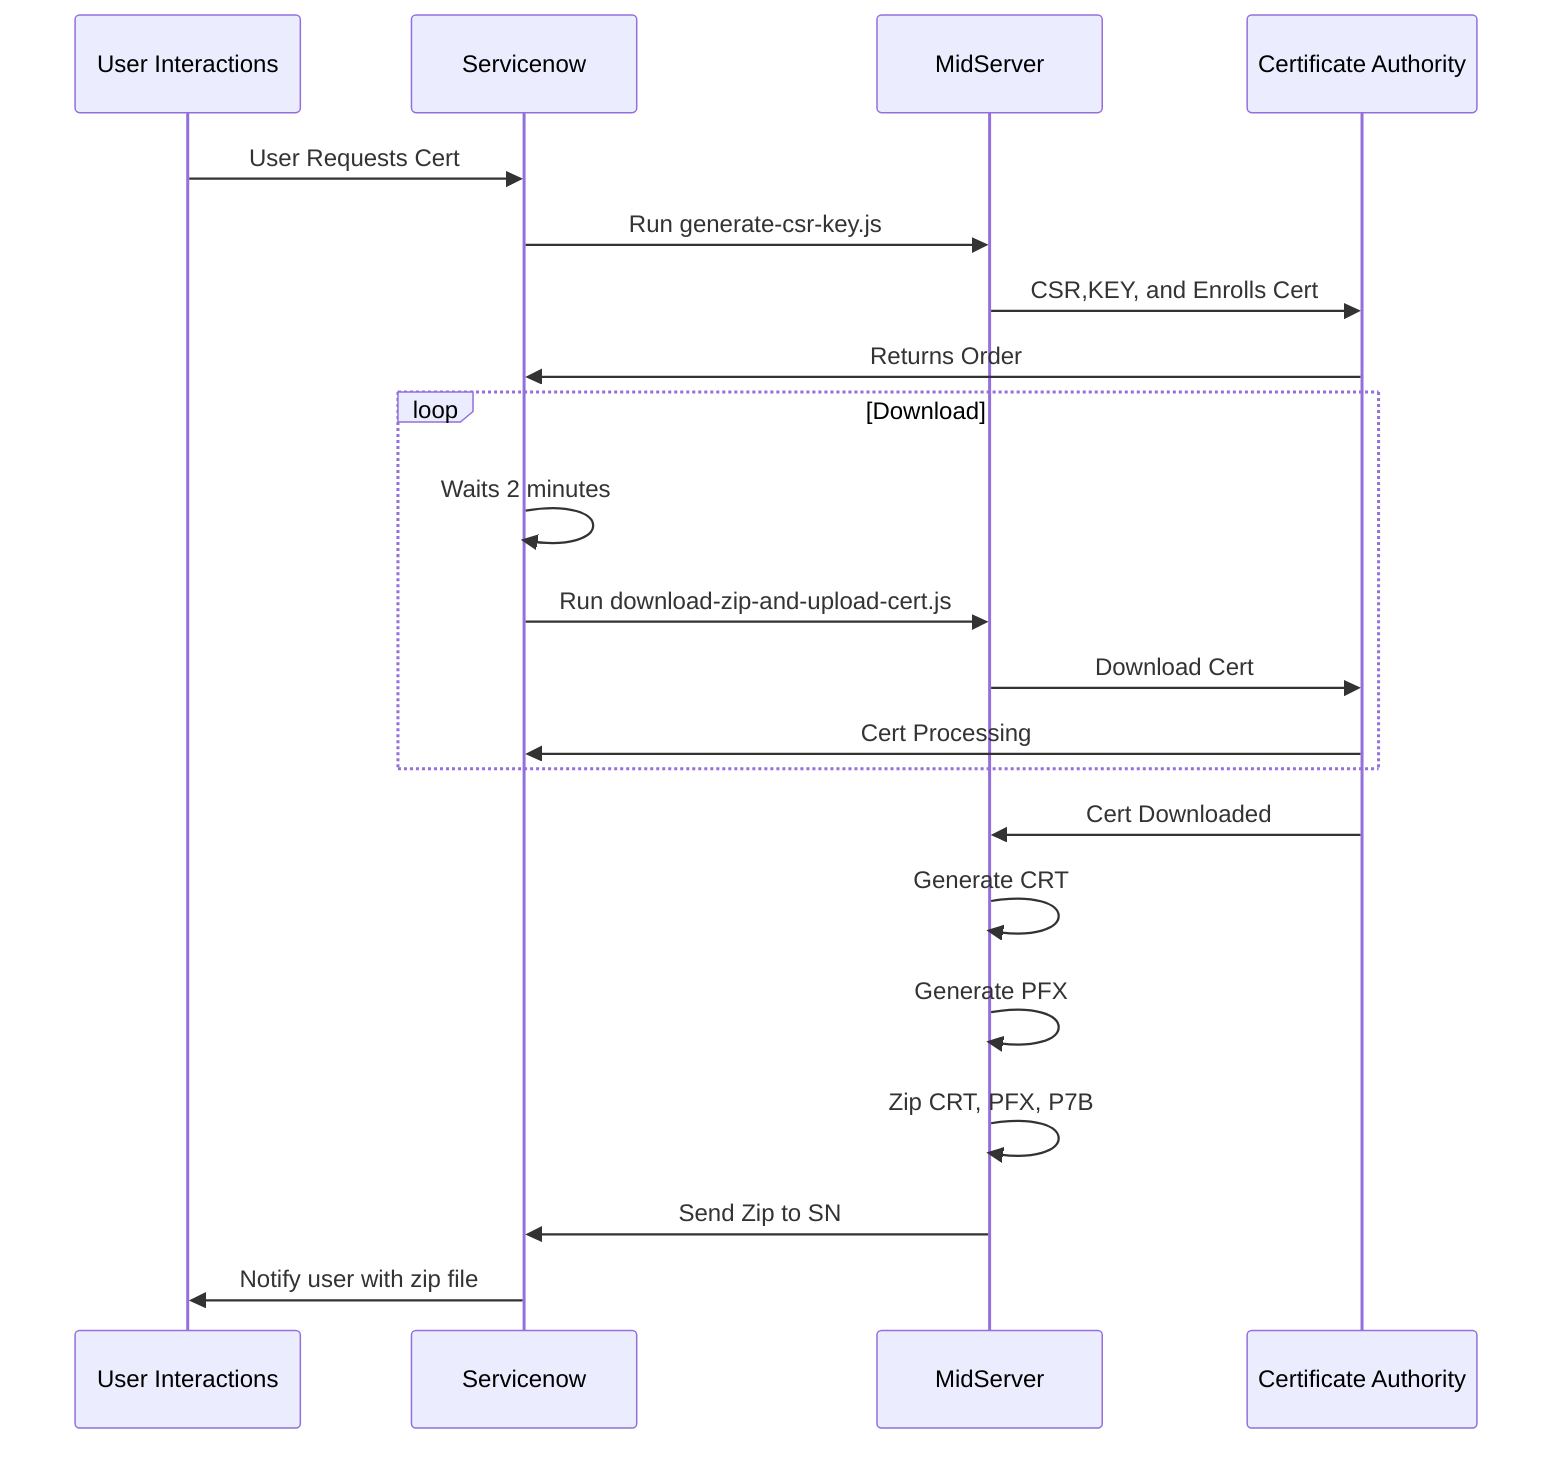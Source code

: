 sequenceDiagram
    participant ui as User Interactions
    participant sn as Servicenow
    participant ms as MidServer
    participant co as Certificate Authority
    ui->>sn: User Requests Cert
    sn->>ms: Run generate-csr-key.js
    ms->>co: CSR,KEY, and Enrolls Cert
    co->>sn: Returns Order #
loop Download
    sn->>sn: Waits 2 minutes
    sn->>ms: Run download-zip-and-upload-cert.js
    ms->>co: Download Cert
    co->>sn: Cert Processing
end
    co->>ms: Cert Downloaded
    ms->>ms: Generate CRT
    ms->>ms: Generate PFX
    ms->>ms: Zip CRT, PFX, P7B
    ms->>sn: Send Zip to SN
    sn->>ui: Notify user with zip file